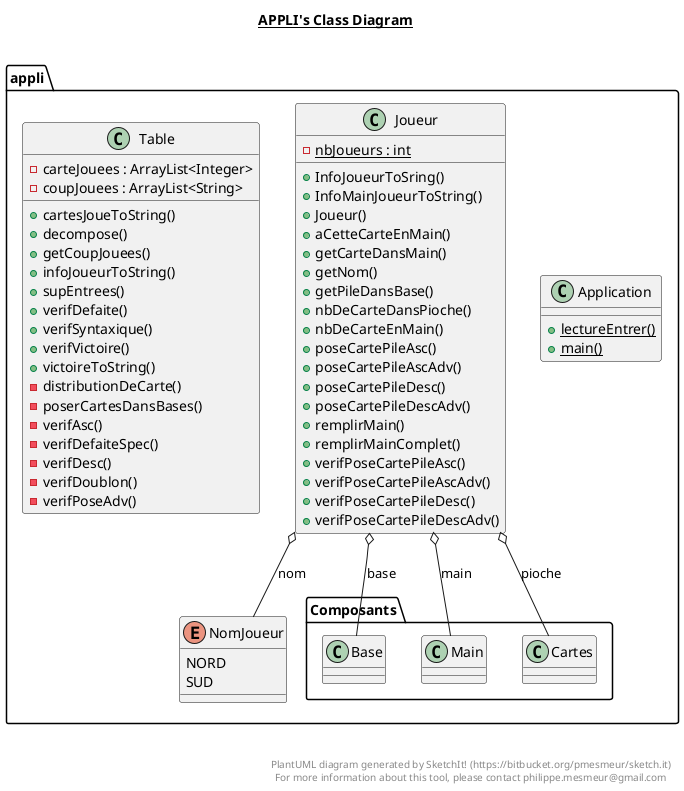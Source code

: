 @startuml

title __APPLI's Class Diagram__\n

  namespace appli {
    class appli.Application {
        {static} + lectureEntrer()
        {static} + main()
    }
  }
  

  namespace appli {
    class appli.Joueur {
        {static} - nbJoueurs : int
        + InfoJoueurToSring()
        + InfoMainJoueurToString()
        + Joueur()
        + aCetteCarteEnMain()
        + getCarteDansMain()
        + getNom()
        + getPileDansBase()
        + nbDeCarteDansPioche()
        + nbDeCarteEnMain()
        + poseCartePileAsc()
        + poseCartePileAscAdv()
        + poseCartePileDesc()
        + poseCartePileDescAdv()
        + remplirMain()
        + remplirMainComplet()
        + verifPoseCartePileAsc()
        + verifPoseCartePileAscAdv()
        + verifPoseCartePileDesc()
        + verifPoseCartePileDescAdv()
    }
  }
  

  namespace appli {
    enum NomJoueur {
      NORD
      SUD
    }
  }
  

  namespace appli {
    class appli.Table {
        - carteJouees : ArrayList<Integer>
        - coupJouees : ArrayList<String>
        + cartesJoueToString()
        + decompose()
        + getCoupJouees()
        + infoJoueurToString()
        + supEntrees()
        + verifDefaite()
        + verifSyntaxique()
        + verifVictoire()
        + victoireToString()
        - distributionDeCarte()
        - poserCartesDansBases()
        - verifAsc()
        - verifDefaiteSpec()
        - verifDesc()
        - verifDoublon()
        - verifPoseAdv()
    }
  }
  

  appli.Joueur o-- appli.Composants.Base : base
  appli.Joueur o-- appli.Composants.Main : main
  appli.Joueur o-- appli.NomJoueur : nom
  appli.Joueur o-- appli.Composants.Cartes : pioche


right footer


PlantUML diagram generated by SketchIt! (https://bitbucket.org/pmesmeur/sketch.it)
For more information about this tool, please contact philippe.mesmeur@gmail.com
endfooter

@enduml
